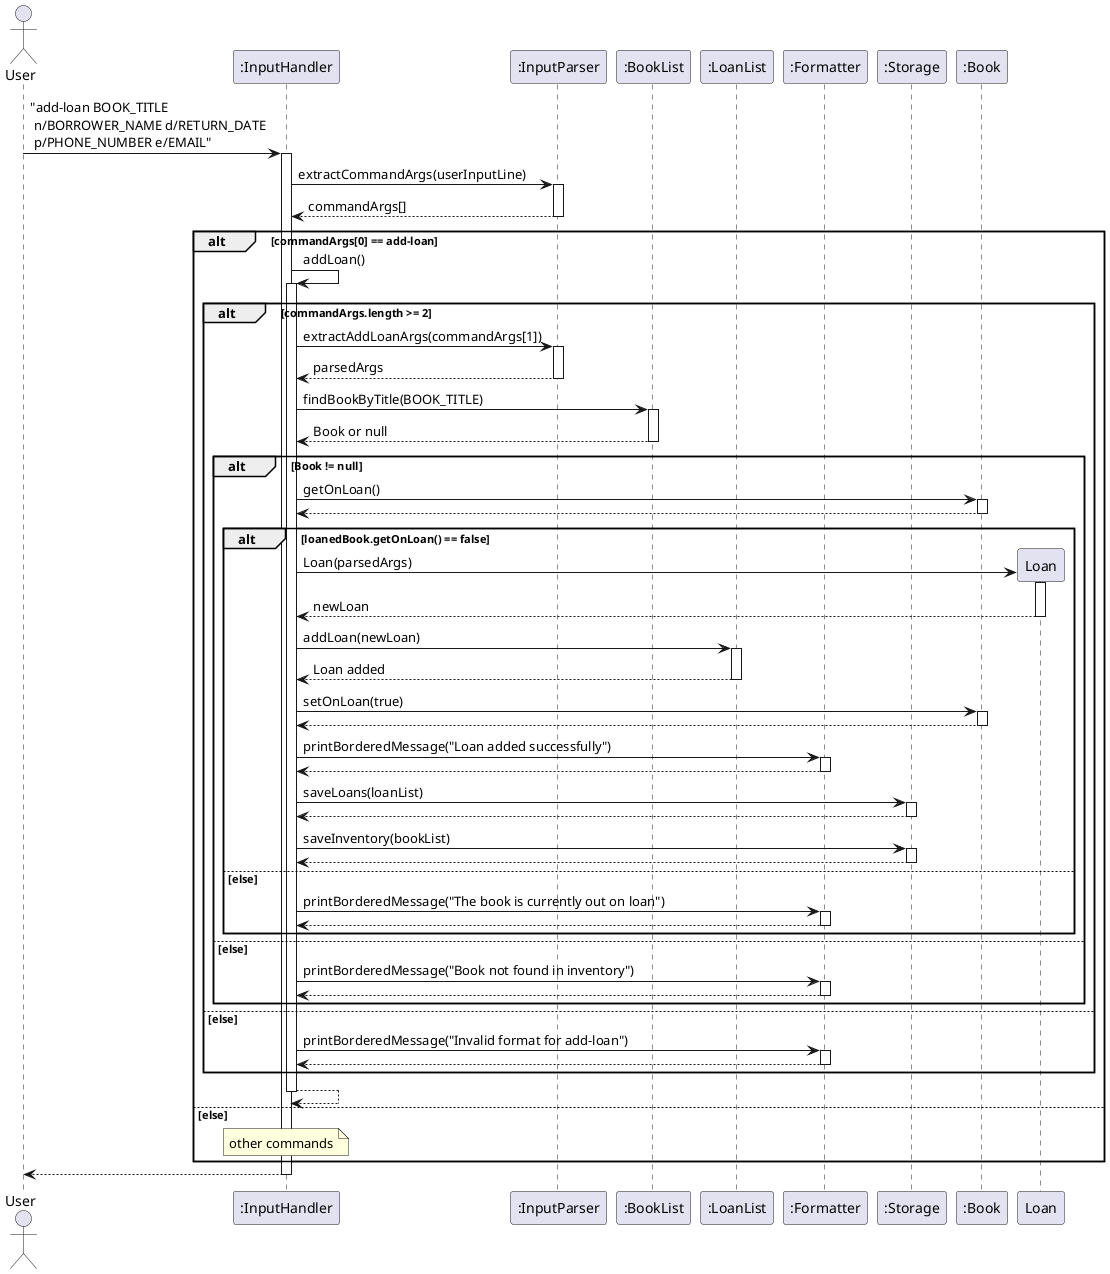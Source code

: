 @startuml
actor User
participant InputHandler as ":InputHandler"
participant InputParser as ":InputParser"
participant BookList as ":BookList"
participant LoanList as ":LoanList"
participant Formatter as ":Formatter"
participant Storage as ":Storage"
participant Book as ":Book"

User -> InputHandler: "add-loan BOOK_TITLE \n n/BORROWER_NAME d/RETURN_DATE \n p/PHONE_NUMBER e/EMAIL"
activate InputHandler

InputHandler -> InputParser: extractCommandArgs(userInputLine)
activate InputParser

InputParser --> InputHandler: commandArgs[]
deactivate InputParser

alt commandArgs[0] == add-loan
    InputHandler -> InputHandler : addLoan()
    activate InputHandler

alt commandArgs.length >= 2
    InputHandler -> InputParser: extractAddLoanArgs(commandArgs[1])
    activate InputParser

    InputParser --> InputHandler: parsedArgs
    deactivate InputParser

    InputHandler -> BookList: findBookByTitle(BOOK_TITLE)
    activate BookList

    BookList --> InputHandler: Book or null
    deactivate BookList

    alt Book != null
        InputHandler -> Book: getOnLoan()
        activate Book

        Book --> InputHandler
        deactivate Book

        alt loanedBook.getOnLoan() == false
            InputHandler -> Loan ** : Loan(parsedArgs)
            activate Loan

            Loan --> InputHandler : newLoan
            deactivate Loan


            InputHandler -> LoanList: addLoan(newLoan)
            activate LoanList
            LoanList --> InputHandler: Loan added
            deactivate LoanList

            InputHandler -> Book: setOnLoan(true)
            activate Book

            Book --> InputHandler
            deactivate Book

            InputHandler -> Formatter: printBorderedMessage("Loan added successfully")
            activate Formatter

            Formatter --> InputHandler
            deactivate Formatter

            InputHandler -> Storage: saveLoans(loanList)
            activate Storage

            Storage --> InputHandler
            deactivate Storage

            InputHandler -> Storage: saveInventory(bookList)
            activate Storage

            Storage --> InputHandler
            deactivate Storage

        else else
            InputHandler -> Formatter: printBorderedMessage("The book is currently out on loan")
            activate Formatter

            Formatter --> InputHandler
            deactivate Formatter
        end
    else else
        InputHandler -> Formatter: printBorderedMessage("Book not found in inventory")
        activate Formatter

        Formatter --> InputHandler
        deactivate Formatter
    end

    else else
        InputHandler -> Formatter: printBorderedMessage("Invalid format for add-loan")
        activate Formatter
        Formatter --> InputHandler
        deactivate Formatter
    end

InputHandler --> InputHandler
deactivate InputHandler

else else
    note over InputHandler : other commands
end

InputHandler --> User
deactivate InputHandler
@enduml